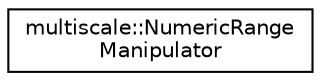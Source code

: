 digraph "Graphical Class Hierarchy"
{
  edge [fontname="Helvetica",fontsize="10",labelfontname="Helvetica",labelfontsize="10"];
  node [fontname="Helvetica",fontsize="10",shape=record];
  rankdir="LR";
  Node1 [label="multiscale::NumericRange\lManipulator",height=0.2,width=0.4,color="black", fillcolor="white", style="filled",URL="$classmultiscale_1_1NumericRangeManipulator.html"];
}
